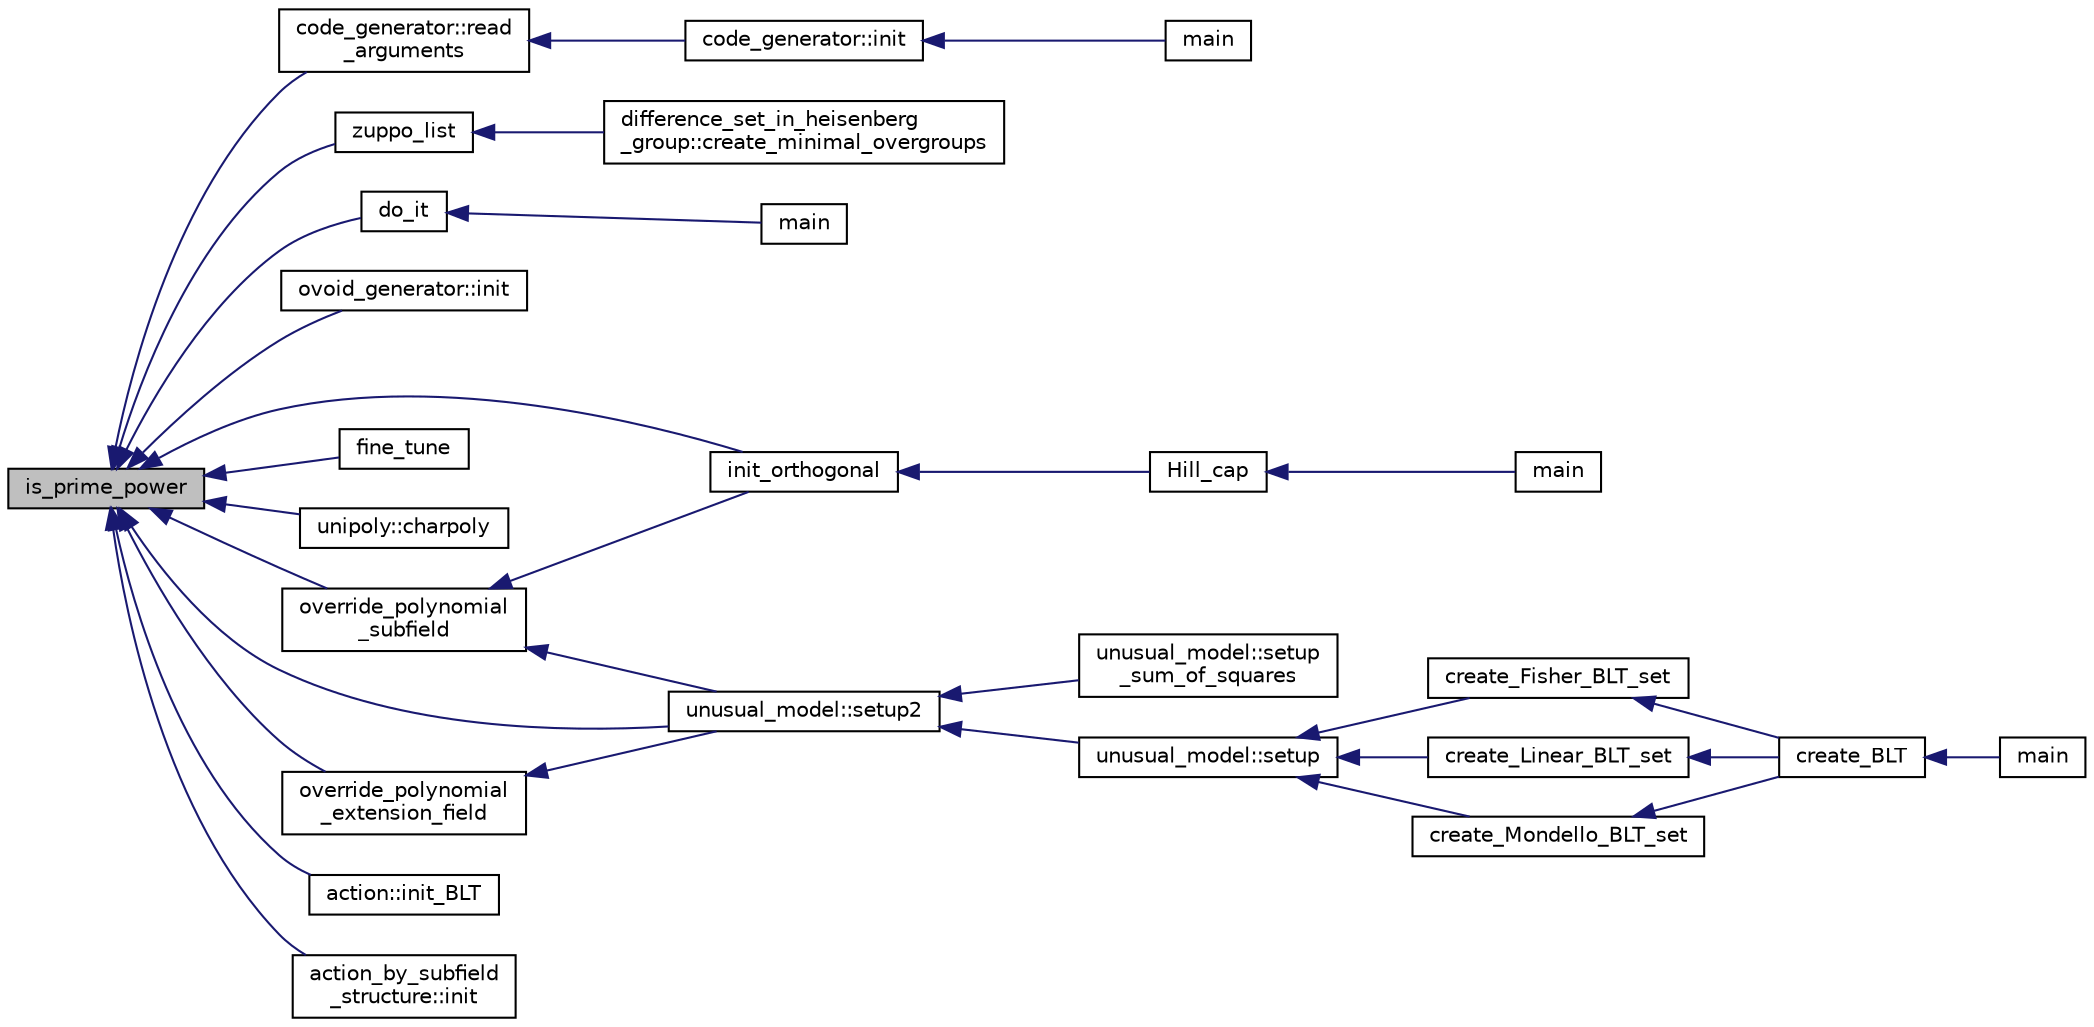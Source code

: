 digraph "is_prime_power"
{
  edge [fontname="Helvetica",fontsize="10",labelfontname="Helvetica",labelfontsize="10"];
  node [fontname="Helvetica",fontsize="10",shape=record];
  rankdir="LR";
  Node2380 [label="is_prime_power",height=0.2,width=0.4,color="black", fillcolor="grey75", style="filled", fontcolor="black"];
  Node2380 -> Node2381 [dir="back",color="midnightblue",fontsize="10",style="solid",fontname="Helvetica"];
  Node2381 [label="code_generator::read\l_arguments",height=0.2,width=0.4,color="black", fillcolor="white", style="filled",URL="$db/d37/classcode__generator.html#a261aada2343f945b9efe5e5233d72833"];
  Node2381 -> Node2382 [dir="back",color="midnightblue",fontsize="10",style="solid",fontname="Helvetica"];
  Node2382 [label="code_generator::init",height=0.2,width=0.4,color="black", fillcolor="white", style="filled",URL="$db/d37/classcode__generator.html#acfaa1e8badf6f30255203f499b130af8"];
  Node2382 -> Node2383 [dir="back",color="midnightblue",fontsize="10",style="solid",fontname="Helvetica"];
  Node2383 [label="main",height=0.2,width=0.4,color="black", fillcolor="white", style="filled",URL="$d4/d4f/codes_8_c.html#a217dbf8b442f20279ea00b898af96f52"];
  Node2380 -> Node2384 [dir="back",color="midnightblue",fontsize="10",style="solid",fontname="Helvetica"];
  Node2384 [label="zuppo_list",height=0.2,width=0.4,color="black", fillcolor="white", style="filled",URL="$d7/db9/tao_8_c.html#a290fcabb3c135982f9302fa564486b3b"];
  Node2384 -> Node2385 [dir="back",color="midnightblue",fontsize="10",style="solid",fontname="Helvetica"];
  Node2385 [label="difference_set_in_heisenberg\l_group::create_minimal_overgroups",height=0.2,width=0.4,color="black", fillcolor="white", style="filled",URL="$de/d8a/classdifference__set__in__heisenberg__group.html#a9bde5ad5da3ebaebf98fbfd3e8110b79"];
  Node2380 -> Node2386 [dir="back",color="midnightblue",fontsize="10",style="solid",fontname="Helvetica"];
  Node2386 [label="do_it",height=0.2,width=0.4,color="black", fillcolor="white", style="filled",URL="$d1/d84/orthogonal__group_8_c.html#a9b56334a3d1e584953aa0af91765100c"];
  Node2386 -> Node2387 [dir="back",color="midnightblue",fontsize="10",style="solid",fontname="Helvetica"];
  Node2387 [label="main",height=0.2,width=0.4,color="black", fillcolor="white", style="filled",URL="$d1/d84/orthogonal__group_8_c.html#a3c04138a5bfe5d72780bb7e82a18e627"];
  Node2380 -> Node2388 [dir="back",color="midnightblue",fontsize="10",style="solid",fontname="Helvetica"];
  Node2388 [label="ovoid_generator::init",height=0.2,width=0.4,color="black", fillcolor="white", style="filled",URL="$d3/daf/classovoid__generator.html#a44d90a4751554076f432f35089a964c2"];
  Node2380 -> Node2389 [dir="back",color="midnightblue",fontsize="10",style="solid",fontname="Helvetica"];
  Node2389 [label="init_orthogonal",height=0.2,width=0.4,color="black", fillcolor="white", style="filled",URL="$da/d28/hill_8_c.html#abf695eb9f6a0c10d5aa0c0ce4b60ad6d"];
  Node2389 -> Node2390 [dir="back",color="midnightblue",fontsize="10",style="solid",fontname="Helvetica"];
  Node2390 [label="Hill_cap",height=0.2,width=0.4,color="black", fillcolor="white", style="filled",URL="$da/d28/hill_8_c.html#a7c2543fe497e681d4b492b16ea7f933e"];
  Node2390 -> Node2391 [dir="back",color="midnightblue",fontsize="10",style="solid",fontname="Helvetica"];
  Node2391 [label="main",height=0.2,width=0.4,color="black", fillcolor="white", style="filled",URL="$da/d28/hill_8_c.html#a217dbf8b442f20279ea00b898af96f52"];
  Node2380 -> Node2392 [dir="back",color="midnightblue",fontsize="10",style="solid",fontname="Helvetica"];
  Node2392 [label="fine_tune",height=0.2,width=0.4,color="black", fillcolor="white", style="filled",URL="$d3/d72/global_8_c.html#ab1f4f7f57240dfae62fb2126547fa8e6"];
  Node2380 -> Node2393 [dir="back",color="midnightblue",fontsize="10",style="solid",fontname="Helvetica"];
  Node2393 [label="unipoly::charpoly",height=0.2,width=0.4,color="black", fillcolor="white", style="filled",URL="$d1/d89/classunipoly.html#a788dc8f7be5c5c4c347959a9155ddb80"];
  Node2380 -> Node2394 [dir="back",color="midnightblue",fontsize="10",style="solid",fontname="Helvetica"];
  Node2394 [label="override_polynomial\l_subfield",height=0.2,width=0.4,color="black", fillcolor="white", style="filled",URL="$d4/d67/geometry_8h.html#a6a2b390caa2cdeb26cdf9a3cf9816dee"];
  Node2394 -> Node2389 [dir="back",color="midnightblue",fontsize="10",style="solid",fontname="Helvetica"];
  Node2394 -> Node2395 [dir="back",color="midnightblue",fontsize="10",style="solid",fontname="Helvetica"];
  Node2395 [label="unusual_model::setup2",height=0.2,width=0.4,color="black", fillcolor="white", style="filled",URL="$dc/d50/classunusual__model.html#a00f7da705c24f863338828447abf7aae"];
  Node2395 -> Node2396 [dir="back",color="midnightblue",fontsize="10",style="solid",fontname="Helvetica"];
  Node2396 [label="unusual_model::setup\l_sum_of_squares",height=0.2,width=0.4,color="black", fillcolor="white", style="filled",URL="$dc/d50/classunusual__model.html#ab330b51451b34a5291ee5707ef725eff"];
  Node2395 -> Node2397 [dir="back",color="midnightblue",fontsize="10",style="solid",fontname="Helvetica"];
  Node2397 [label="unusual_model::setup",height=0.2,width=0.4,color="black", fillcolor="white", style="filled",URL="$dc/d50/classunusual__model.html#adb517fd342dd2ed2d0cc117211ac1c0d"];
  Node2397 -> Node2398 [dir="back",color="midnightblue",fontsize="10",style="solid",fontname="Helvetica"];
  Node2398 [label="create_Fisher_BLT_set",height=0.2,width=0.4,color="black", fillcolor="white", style="filled",URL="$d4/d67/geometry_8h.html#ad970fc96c238a422a64338691f8b91cc"];
  Node2398 -> Node2399 [dir="back",color="midnightblue",fontsize="10",style="solid",fontname="Helvetica"];
  Node2399 [label="create_BLT",height=0.2,width=0.4,color="black", fillcolor="white", style="filled",URL="$d4/d67/geometry_8h.html#a5a6f4081a90668e2e95f8e4886d241d9"];
  Node2399 -> Node2400 [dir="back",color="midnightblue",fontsize="10",style="solid",fontname="Helvetica"];
  Node2400 [label="main",height=0.2,width=0.4,color="black", fillcolor="white", style="filled",URL="$d4/d6e/make__something_8_c.html#a217dbf8b442f20279ea00b898af96f52"];
  Node2397 -> Node2401 [dir="back",color="midnightblue",fontsize="10",style="solid",fontname="Helvetica"];
  Node2401 [label="create_Linear_BLT_set",height=0.2,width=0.4,color="black", fillcolor="white", style="filled",URL="$d4/d67/geometry_8h.html#a9a35af1dd478ad49c6922240bfff89dd"];
  Node2401 -> Node2399 [dir="back",color="midnightblue",fontsize="10",style="solid",fontname="Helvetica"];
  Node2397 -> Node2402 [dir="back",color="midnightblue",fontsize="10",style="solid",fontname="Helvetica"];
  Node2402 [label="create_Mondello_BLT_set",height=0.2,width=0.4,color="black", fillcolor="white", style="filled",URL="$d4/d67/geometry_8h.html#ab6f68b0ad3b8ccc37d88073576930ea8"];
  Node2402 -> Node2399 [dir="back",color="midnightblue",fontsize="10",style="solid",fontname="Helvetica"];
  Node2380 -> Node2403 [dir="back",color="midnightblue",fontsize="10",style="solid",fontname="Helvetica"];
  Node2403 [label="override_polynomial\l_extension_field",height=0.2,width=0.4,color="black", fillcolor="white", style="filled",URL="$d4/d67/geometry_8h.html#a8d54faeccf0beef3663b54e4087fd32b"];
  Node2403 -> Node2395 [dir="back",color="midnightblue",fontsize="10",style="solid",fontname="Helvetica"];
  Node2380 -> Node2395 [dir="back",color="midnightblue",fontsize="10",style="solid",fontname="Helvetica"];
  Node2380 -> Node2404 [dir="back",color="midnightblue",fontsize="10",style="solid",fontname="Helvetica"];
  Node2404 [label="action::init_BLT",height=0.2,width=0.4,color="black", fillcolor="white", style="filled",URL="$d2/d86/classaction.html#a0d33ca0ebe7467b984c3058520e02a0c"];
  Node2380 -> Node2405 [dir="back",color="midnightblue",fontsize="10",style="solid",fontname="Helvetica"];
  Node2405 [label="action_by_subfield\l_structure::init",height=0.2,width=0.4,color="black", fillcolor="white", style="filled",URL="$dd/d67/classaction__by__subfield__structure.html#a565b45607d3ebc3eaa0e910a6ce6a661"];
}

